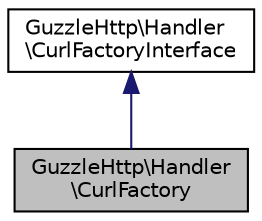 digraph "GuzzleHttp\Handler\CurlFactory"
{
  edge [fontname="Helvetica",fontsize="10",labelfontname="Helvetica",labelfontsize="10"];
  node [fontname="Helvetica",fontsize="10",shape=record];
  Node2 [label="GuzzleHttp\\Handler\l\\CurlFactory",height=0.2,width=0.4,color="black", fillcolor="grey75", style="filled", fontcolor="black"];
  Node3 -> Node2 [dir="back",color="midnightblue",fontsize="10",style="solid",fontname="Helvetica"];
  Node3 [label="GuzzleHttp\\Handler\l\\CurlFactoryInterface",height=0.2,width=0.4,color="black", fillcolor="white", style="filled",URL="$interfaceGuzzleHttp_1_1Handler_1_1CurlFactoryInterface.html"];
}
